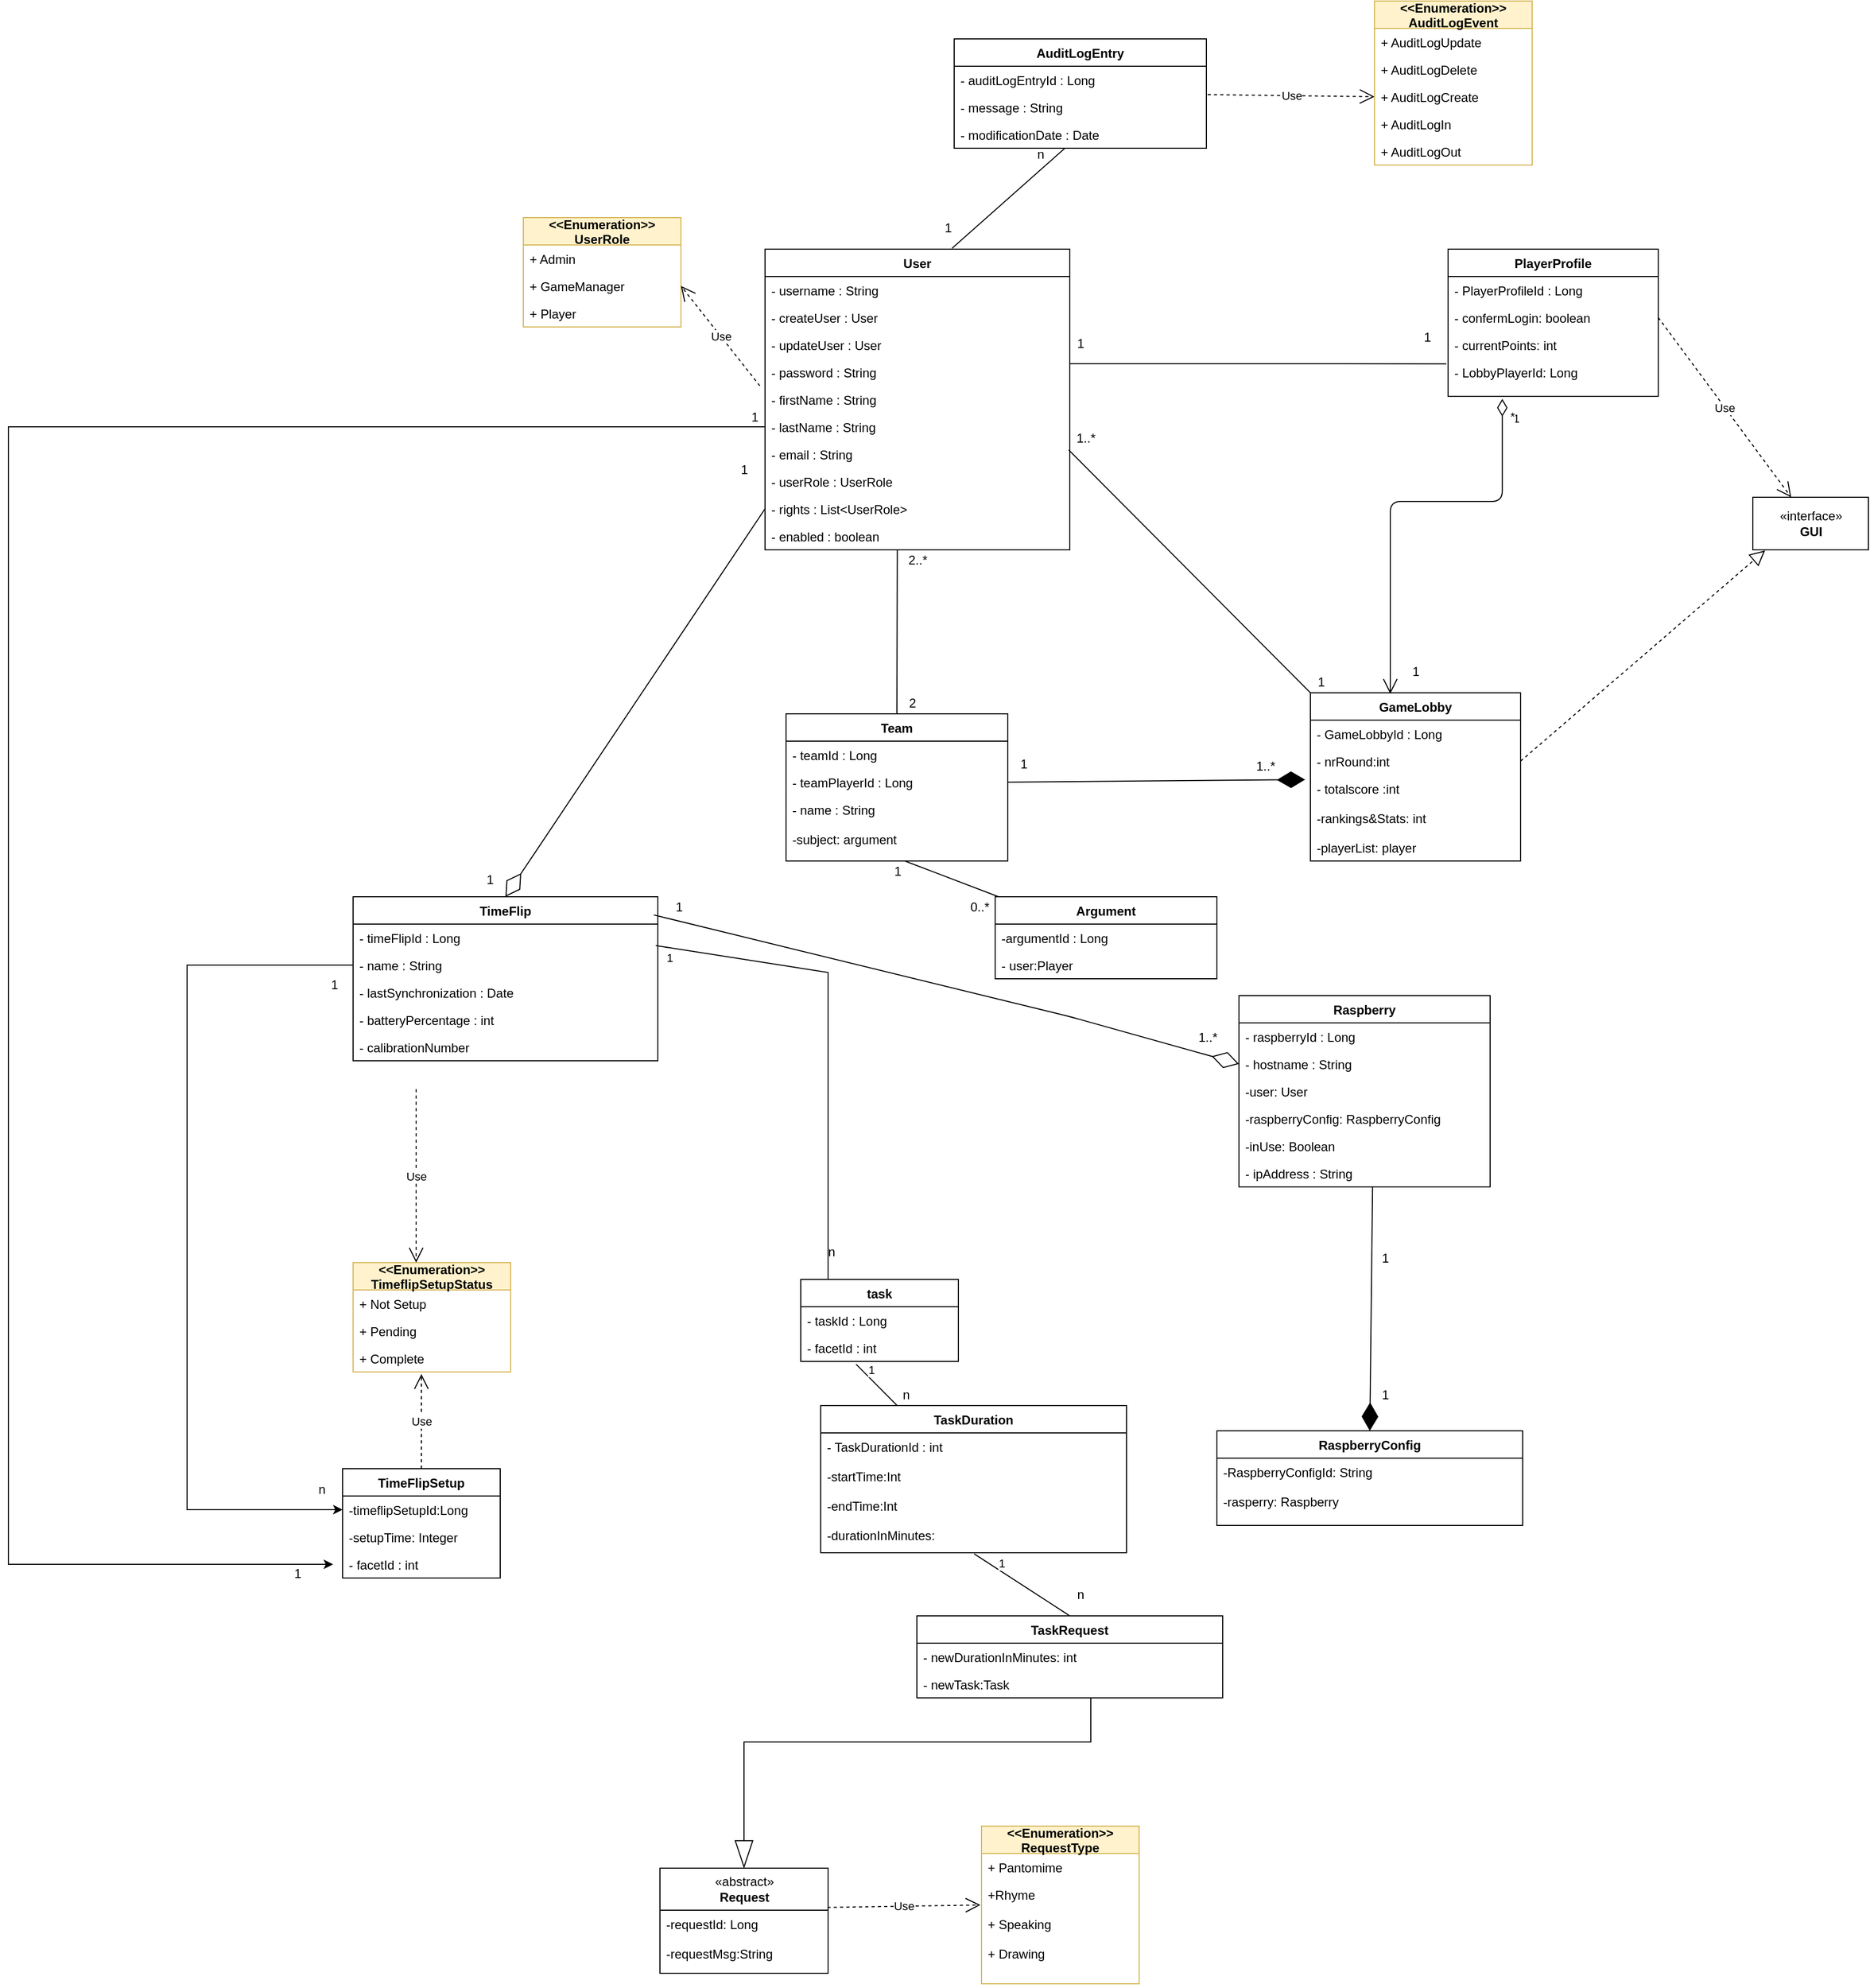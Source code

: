 <mxfile version="14.4.3" type="device"><diagram id="C5RBs43oDa-KdzZeNtuy" name="Page-1"><mxGraphModel dx="3180" dy="3269" grid="1" gridSize="10" guides="1" tooltips="1" connect="1" arrows="1" fold="1" page="1" pageScale="1" pageWidth="827" pageHeight="1169" math="0" shadow="0"><root><mxCell id="WIyWlLk6GJQsqaUBKTNV-0"/><mxCell id="WIyWlLk6GJQsqaUBKTNV-1" parent="WIyWlLk6GJQsqaUBKTNV-0"/><mxCell id="x8WCx9pebkbdI_Yr-oTF-0" value="User" style="swimlane;fontStyle=1;align=center;verticalAlign=top;childLayout=stackLayout;horizontal=1;startSize=26;horizontalStack=0;resizeParent=1;resizeParentMax=0;resizeLast=0;collapsible=1;marginBottom=0;" parent="WIyWlLk6GJQsqaUBKTNV-1" vertex="1"><mxGeometry x="380" y="160" width="290" height="286" as="geometry"/></mxCell><mxCell id="x8WCx9pebkbdI_Yr-oTF-1" value="- username : String " style="text;strokeColor=none;fillColor=none;align=left;verticalAlign=top;spacingLeft=4;spacingRight=4;overflow=hidden;rotatable=0;points=[[0,0.5],[1,0.5]];portConstraint=eastwest;" parent="x8WCx9pebkbdI_Yr-oTF-0" vertex="1"><mxGeometry y="26" width="290" height="26" as="geometry"/></mxCell><mxCell id="x8WCx9pebkbdI_Yr-oTF-2" value="- createUser : User" style="text;strokeColor=none;fillColor=none;align=left;verticalAlign=top;spacingLeft=4;spacingRight=4;overflow=hidden;rotatable=0;points=[[0,0.5],[1,0.5]];portConstraint=eastwest;" parent="x8WCx9pebkbdI_Yr-oTF-0" vertex="1"><mxGeometry y="52" width="290" height="26" as="geometry"/></mxCell><mxCell id="x8WCx9pebkbdI_Yr-oTF-4" value="- updateUser : User" style="text;strokeColor=none;fillColor=none;align=left;verticalAlign=top;spacingLeft=4;spacingRight=4;overflow=hidden;rotatable=0;points=[[0,0.5],[1,0.5]];portConstraint=eastwest;" parent="x8WCx9pebkbdI_Yr-oTF-0" vertex="1"><mxGeometry y="78" width="290" height="26" as="geometry"/></mxCell><mxCell id="x8WCx9pebkbdI_Yr-oTF-6" value="- password : String" style="text;strokeColor=none;fillColor=none;align=left;verticalAlign=top;spacingLeft=4;spacingRight=4;overflow=hidden;rotatable=0;points=[[0,0.5],[1,0.5]];portConstraint=eastwest;" parent="x8WCx9pebkbdI_Yr-oTF-0" vertex="1"><mxGeometry y="104" width="290" height="26" as="geometry"/></mxCell><mxCell id="x8WCx9pebkbdI_Yr-oTF-7" value="- firstName : String" style="text;strokeColor=none;fillColor=none;align=left;verticalAlign=top;spacingLeft=4;spacingRight=4;overflow=hidden;rotatable=0;points=[[0,0.5],[1,0.5]];portConstraint=eastwest;" parent="x8WCx9pebkbdI_Yr-oTF-0" vertex="1"><mxGeometry y="130" width="290" height="26" as="geometry"/></mxCell><mxCell id="x8WCx9pebkbdI_Yr-oTF-8" value="- lastName : String" style="text;strokeColor=none;fillColor=none;align=left;verticalAlign=top;spacingLeft=4;spacingRight=4;overflow=hidden;rotatable=0;points=[[0,0.5],[1,0.5]];portConstraint=eastwest;" parent="x8WCx9pebkbdI_Yr-oTF-0" vertex="1"><mxGeometry y="156" width="290" height="26" as="geometry"/></mxCell><mxCell id="x8WCx9pebkbdI_Yr-oTF-9" value="- email : String" style="text;strokeColor=none;fillColor=none;align=left;verticalAlign=top;spacingLeft=4;spacingRight=4;overflow=hidden;rotatable=0;points=[[0,0.5],[1,0.5]];portConstraint=eastwest;" parent="x8WCx9pebkbdI_Yr-oTF-0" vertex="1"><mxGeometry y="182" width="290" height="26" as="geometry"/></mxCell><mxCell id="x8WCx9pebkbdI_Yr-oTF-10" value="- userRole : UserRole" style="text;strokeColor=none;fillColor=none;align=left;verticalAlign=top;spacingLeft=4;spacingRight=4;overflow=hidden;rotatable=0;points=[[0,0.5],[1,0.5]];portConstraint=eastwest;" parent="x8WCx9pebkbdI_Yr-oTF-0" vertex="1"><mxGeometry y="208" width="290" height="26" as="geometry"/></mxCell><mxCell id="x8WCx9pebkbdI_Yr-oTF-11" value="- rights : List&lt;UserRole&gt;" style="text;strokeColor=none;fillColor=none;align=left;verticalAlign=top;spacingLeft=4;spacingRight=4;overflow=hidden;rotatable=0;points=[[0,0.5],[1,0.5]];portConstraint=eastwest;" parent="x8WCx9pebkbdI_Yr-oTF-0" vertex="1"><mxGeometry y="234" width="290" height="26" as="geometry"/></mxCell><mxCell id="x8WCx9pebkbdI_Yr-oTF-12" value="- enabled : boolean" style="text;strokeColor=none;fillColor=none;align=left;verticalAlign=top;spacingLeft=4;spacingRight=4;overflow=hidden;rotatable=0;points=[[0,0.5],[1,0.5]];portConstraint=eastwest;" parent="x8WCx9pebkbdI_Yr-oTF-0" vertex="1"><mxGeometry y="260" width="290" height="26" as="geometry"/></mxCell><mxCell id="x8WCx9pebkbdI_Yr-oTF-13" value="Team" style="swimlane;fontStyle=1;align=center;verticalAlign=top;childLayout=stackLayout;horizontal=1;startSize=26;horizontalStack=0;resizeParent=1;resizeParentMax=0;resizeLast=0;collapsible=1;marginBottom=0;" parent="WIyWlLk6GJQsqaUBKTNV-1" vertex="1"><mxGeometry x="399.997" y="601.997" width="211" height="140" as="geometry"/></mxCell><mxCell id="x8WCx9pebkbdI_Yr-oTF-14" value="- teamId : Long" style="text;strokeColor=none;fillColor=none;align=left;verticalAlign=top;spacingLeft=4;spacingRight=4;overflow=hidden;rotatable=0;points=[[0,0.5],[1,0.5]];portConstraint=eastwest;" parent="x8WCx9pebkbdI_Yr-oTF-13" vertex="1"><mxGeometry y="26" width="211" height="26" as="geometry"/></mxCell><mxCell id="x8WCx9pebkbdI_Yr-oTF-15" value="- teamPlayerId : Long  " style="text;strokeColor=none;fillColor=none;align=left;verticalAlign=top;spacingLeft=4;spacingRight=4;overflow=hidden;rotatable=0;points=[[0,0.5],[1,0.5]];portConstraint=eastwest;" parent="x8WCx9pebkbdI_Yr-oTF-13" vertex="1"><mxGeometry y="52" width="211" height="26" as="geometry"/></mxCell><mxCell id="x8WCx9pebkbdI_Yr-oTF-16" value="- name : String&#10;&#10;-subject: argument" style="text;strokeColor=none;fillColor=none;align=left;verticalAlign=top;spacingLeft=4;spacingRight=4;overflow=hidden;rotatable=0;points=[[0,0.5],[1,0.5]];portConstraint=eastwest;" parent="x8WCx9pebkbdI_Yr-oTF-13" vertex="1"><mxGeometry y="78" width="211" height="62" as="geometry"/></mxCell><mxCell id="x8WCx9pebkbdI_Yr-oTF-17" value="&lt;&lt;Enumeration&gt;&gt;&#10;UserRole" style="swimlane;fontStyle=1;childLayout=stackLayout;horizontal=1;startSize=26;fillColor=#fff2cc;horizontalStack=0;resizeParent=1;resizeParentMax=0;resizeLast=0;collapsible=1;marginBottom=0;strokeColor=#d6b656;" parent="WIyWlLk6GJQsqaUBKTNV-1" vertex="1"><mxGeometry x="150" y="130.0" width="150" height="104" as="geometry"/></mxCell><mxCell id="x8WCx9pebkbdI_Yr-oTF-18" value="+ Admin" style="text;strokeColor=none;fillColor=none;align=left;verticalAlign=top;spacingLeft=4;spacingRight=4;overflow=hidden;rotatable=0;points=[[0,0.5],[1,0.5]];portConstraint=eastwest;" parent="x8WCx9pebkbdI_Yr-oTF-17" vertex="1"><mxGeometry y="26" width="150" height="26" as="geometry"/></mxCell><mxCell id="x8WCx9pebkbdI_Yr-oTF-19" value="+ GameManager" style="text;strokeColor=none;fillColor=none;align=left;verticalAlign=top;spacingLeft=4;spacingRight=4;overflow=hidden;rotatable=0;points=[[0,0.5],[1,0.5]];portConstraint=eastwest;" parent="x8WCx9pebkbdI_Yr-oTF-17" vertex="1"><mxGeometry y="52" width="150" height="26" as="geometry"/></mxCell><mxCell id="x8WCx9pebkbdI_Yr-oTF-21" value="+ Player" style="text;strokeColor=none;fillColor=none;align=left;verticalAlign=top;spacingLeft=4;spacingRight=4;overflow=hidden;rotatable=0;points=[[0,0.5],[1,0.5]];portConstraint=eastwest;" parent="x8WCx9pebkbdI_Yr-oTF-17" vertex="1"><mxGeometry y="78" width="150" height="26" as="geometry"/></mxCell><mxCell id="x8WCx9pebkbdI_Yr-oTF-34" value="PlayerProfile" style="swimlane;fontStyle=1;align=center;verticalAlign=top;childLayout=stackLayout;horizontal=1;startSize=26;horizontalStack=0;resizeParent=1;resizeParentMax=0;resizeLast=0;collapsible=1;marginBottom=0;" parent="WIyWlLk6GJQsqaUBKTNV-1" vertex="1"><mxGeometry x="1029.997" y="159.997" width="200" height="140" as="geometry"/></mxCell><mxCell id="x8WCx9pebkbdI_Yr-oTF-35" value="- PlayerProfileId : Long&#10;&#10;- confermLogin: boolean" style="text;strokeColor=none;fillColor=none;align=left;verticalAlign=top;spacingLeft=4;spacingRight=4;overflow=hidden;rotatable=0;points=[[0,0.5],[1,0.5]];portConstraint=eastwest;" parent="x8WCx9pebkbdI_Yr-oTF-34" vertex="1"><mxGeometry y="26" width="200" height="26" as="geometry"/></mxCell><mxCell id="x8WCx9pebkbdI_Yr-oTF-40" value="- confermLogin: boolean" style="text;strokeColor=none;fillColor=none;align=left;verticalAlign=top;spacingLeft=4;spacingRight=4;overflow=hidden;rotatable=0;points=[[0,0.5],[1,0.5]];portConstraint=eastwest;" parent="x8WCx9pebkbdI_Yr-oTF-34" vertex="1"><mxGeometry y="52" width="200" height="26" as="geometry"/></mxCell><mxCell id="x8WCx9pebkbdI_Yr-oTF-37" value="- currentPoints: int&#10;" style="text;strokeColor=none;fillColor=none;align=left;verticalAlign=top;spacingLeft=4;spacingRight=4;overflow=hidden;rotatable=0;points=[[0,0.5],[1,0.5]];portConstraint=eastwest;" parent="x8WCx9pebkbdI_Yr-oTF-34" vertex="1"><mxGeometry y="78" width="200" height="26" as="geometry"/></mxCell><mxCell id="x8WCx9pebkbdI_Yr-oTF-36" value="- LobbyPlayerId: Long " style="text;strokeColor=none;fillColor=none;align=left;verticalAlign=top;spacingLeft=4;spacingRight=4;overflow=hidden;rotatable=0;points=[[0,0.5],[1,0.5]];portConstraint=eastwest;" parent="x8WCx9pebkbdI_Yr-oTF-34" vertex="1"><mxGeometry y="104" width="200" height="36" as="geometry"/></mxCell><mxCell id="3ohRnOLh0SfSRYzVMqyz-18" value="" style="endArrow=none;html=1;rounded=0;exitX=0.614;exitY=-0.003;exitDx=0;exitDy=0;exitPerimeter=0;" parent="WIyWlLk6GJQsqaUBKTNV-1" source="x8WCx9pebkbdI_Yr-oTF-0" target="sR1mR8bAJaTeqPK0hxpu-4" edge="1"><mxGeometry relative="1" as="geometry"><mxPoint x="540" y="170" as="sourcePoint"/><mxPoint x="700" y="170" as="targetPoint"/></mxGeometry></mxCell><mxCell id="3ohRnOLh0SfSRYzVMqyz-22" value="Use" style="endArrow=open;endSize=12;dashed=1;html=1;exitX=1.005;exitY=0.038;exitDx=0;exitDy=0;entryX=0;entryY=0.5;entryDx=0;entryDy=0;exitPerimeter=0;" parent="WIyWlLk6GJQsqaUBKTNV-1" source="sR1mR8bAJaTeqPK0hxpu-3" target="sR1mR8bAJaTeqPK0hxpu-8" edge="1"><mxGeometry width="160" relative="1" as="geometry"><mxPoint x="760" y="65.5" as="sourcePoint"/><mxPoint x="937.05" y="5.998" as="targetPoint"/></mxGeometry></mxCell><mxCell id="3ohRnOLh0SfSRYzVMqyz-24" value="Use" style="endArrow=open;endSize=12;dashed=1;html=1;exitX=-0.017;exitY=1;exitDx=0;exitDy=0;entryX=1;entryY=0.5;entryDx=0;entryDy=0;exitPerimeter=0;" parent="WIyWlLk6GJQsqaUBKTNV-1" source="x8WCx9pebkbdI_Yr-oTF-6" target="x8WCx9pebkbdI_Yr-oTF-19" edge="1"><mxGeometry width="160" relative="1" as="geometry"><mxPoint x="280" y="333" as="sourcePoint"/><mxPoint x="406.03" y="330.998" as="targetPoint"/></mxGeometry></mxCell><mxCell id="EiHLV2kzqp4cgP1aP6Wh-1" value="" style="endArrow=none;html=1;entryX=0.434;entryY=1;entryDx=0;entryDy=0;entryPerimeter=0;exitX=0.5;exitY=0;exitDx=0;exitDy=0;" parent="WIyWlLk6GJQsqaUBKTNV-1" source="x8WCx9pebkbdI_Yr-oTF-13" target="x8WCx9pebkbdI_Yr-oTF-12" edge="1"><mxGeometry width="50" height="50" relative="1" as="geometry"><mxPoint x="510" y="560" as="sourcePoint"/><mxPoint x="560" y="510" as="targetPoint"/></mxGeometry></mxCell><mxCell id="EiHLV2kzqp4cgP1aP6Wh-2" value="2..*" style="text;html=1;resizable=0;autosize=1;align=center;verticalAlign=middle;points=[];fillColor=none;strokeColor=none;rounded=0;" parent="WIyWlLk6GJQsqaUBKTNV-1" vertex="1"><mxGeometry x="510" y="446" width="30" height="20" as="geometry"/></mxCell><mxCell id="EiHLV2kzqp4cgP1aP6Wh-3" value="2" style="text;html=1;resizable=0;autosize=1;align=center;verticalAlign=middle;points=[];fillColor=none;strokeColor=none;rounded=0;" parent="WIyWlLk6GJQsqaUBKTNV-1" vertex="1"><mxGeometry x="510" y="582" width="20" height="20" as="geometry"/></mxCell><mxCell id="EiHLV2kzqp4cgP1aP6Wh-11" value="TimeFlip" style="swimlane;fontStyle=1;align=center;verticalAlign=top;childLayout=stackLayout;horizontal=1;startSize=26;horizontalStack=0;resizeParent=1;resizeParentMax=0;resizeLast=0;collapsible=1;marginBottom=0;" parent="WIyWlLk6GJQsqaUBKTNV-1" vertex="1"><mxGeometry x="-12" y="776" width="290" height="156" as="geometry"/></mxCell><mxCell id="EiHLV2kzqp4cgP1aP6Wh-12" value="- timeFlipId : Long" style="text;strokeColor=none;fillColor=none;align=left;verticalAlign=top;spacingLeft=4;spacingRight=4;overflow=hidden;rotatable=0;points=[[0,0.5],[1,0.5]];portConstraint=eastwest;" parent="EiHLV2kzqp4cgP1aP6Wh-11" vertex="1"><mxGeometry y="26" width="290" height="26" as="geometry"/></mxCell><mxCell id="EiHLV2kzqp4cgP1aP6Wh-14" value="- name : String" style="text;strokeColor=none;fillColor=none;align=left;verticalAlign=top;spacingLeft=4;spacingRight=4;overflow=hidden;rotatable=0;points=[[0,0.5],[1,0.5]];portConstraint=eastwest;" parent="EiHLV2kzqp4cgP1aP6Wh-11" vertex="1"><mxGeometry y="52" width="290" height="26" as="geometry"/></mxCell><mxCell id="EiHLV2kzqp4cgP1aP6Wh-15" value="- lastSynchronization : Date" style="text;strokeColor=none;fillColor=none;align=left;verticalAlign=top;spacingLeft=4;spacingRight=4;overflow=hidden;rotatable=0;points=[[0,0.5],[1,0.5]];portConstraint=eastwest;" parent="EiHLV2kzqp4cgP1aP6Wh-11" vertex="1"><mxGeometry y="78" width="290" height="26" as="geometry"/></mxCell><mxCell id="EiHLV2kzqp4cgP1aP6Wh-18" value="- batteryPercentage : int" style="text;align=left;verticalAlign=top;spacingLeft=4;spacingRight=4;overflow=hidden;rotatable=0;points=[[0,0.5],[1,0.5]];portConstraint=eastwest;" parent="EiHLV2kzqp4cgP1aP6Wh-11" vertex="1"><mxGeometry y="104" width="290" height="26" as="geometry"/></mxCell><mxCell id="EiHLV2kzqp4cgP1aP6Wh-19" value="- calibrationNumber" style="text;align=left;verticalAlign=top;spacingLeft=4;spacingRight=4;overflow=hidden;rotatable=0;points=[[0,0.5],[1,0.5]];portConstraint=eastwest;" parent="EiHLV2kzqp4cgP1aP6Wh-11" vertex="1"><mxGeometry y="130" width="290" height="26" as="geometry"/></mxCell><mxCell id="EiHLV2kzqp4cgP1aP6Wh-20" value="&lt;&lt;Enumeration&gt;&gt;&#10;TimeflipSetupStatus" style="swimlane;fontStyle=1;childLayout=stackLayout;horizontal=1;startSize=26;fillColor=#fff2cc;horizontalStack=0;resizeParent=1;resizeParentMax=0;resizeLast=0;collapsible=1;marginBottom=0;strokeColor=#d6b656;" parent="WIyWlLk6GJQsqaUBKTNV-1" vertex="1"><mxGeometry x="-12" y="1124" width="150" height="104" as="geometry"/></mxCell><mxCell id="EiHLV2kzqp4cgP1aP6Wh-21" value="+ Not Setup" style="text;strokeColor=none;fillColor=none;align=left;verticalAlign=top;spacingLeft=4;spacingRight=4;overflow=hidden;rotatable=0;points=[[0,0.5],[1,0.5]];portConstraint=eastwest;" parent="EiHLV2kzqp4cgP1aP6Wh-20" vertex="1"><mxGeometry y="26" width="150" height="26" as="geometry"/></mxCell><mxCell id="EiHLV2kzqp4cgP1aP6Wh-22" value="+ Pending" style="text;strokeColor=none;fillColor=none;align=left;verticalAlign=top;spacingLeft=4;spacingRight=4;overflow=hidden;rotatable=0;points=[[0,0.5],[1,0.5]];portConstraint=eastwest;" parent="EiHLV2kzqp4cgP1aP6Wh-20" vertex="1"><mxGeometry y="52" width="150" height="26" as="geometry"/></mxCell><mxCell id="EiHLV2kzqp4cgP1aP6Wh-23" value="+ Complete" style="text;strokeColor=none;fillColor=none;align=left;verticalAlign=top;spacingLeft=4;spacingRight=4;overflow=hidden;rotatable=0;points=[[0,0.5],[1,0.5]];portConstraint=eastwest;" parent="EiHLV2kzqp4cgP1aP6Wh-20" vertex="1"><mxGeometry y="78" width="150" height="26" as="geometry"/></mxCell><mxCell id="EiHLV2kzqp4cgP1aP6Wh-76" value="1" style="text;html=1;resizable=0;autosize=1;align=center;verticalAlign=middle;points=[];fillColor=none;strokeColor=none;rounded=0;" parent="WIyWlLk6GJQsqaUBKTNV-1" vertex="1"><mxGeometry x="108" y="750" width="20" height="20" as="geometry"/></mxCell><mxCell id="EiHLV2kzqp4cgP1aP6Wh-77" value="1" style="text;html=1;resizable=0;autosize=1;align=center;verticalAlign=middle;points=[];fillColor=none;strokeColor=none;rounded=0;" parent="WIyWlLk6GJQsqaUBKTNV-1" vertex="1"><mxGeometry x="350" y="360" width="20" height="20" as="geometry"/></mxCell><mxCell id="EiHLV2kzqp4cgP1aP6Wh-79" value="Use" style="endArrow=open;endSize=12;dashed=1;html=1;entryX=0.4;entryY=0;entryDx=0;entryDy=0;entryPerimeter=0;" parent="WIyWlLk6GJQsqaUBKTNV-1" target="EiHLV2kzqp4cgP1aP6Wh-20" edge="1"><mxGeometry width="160" relative="1" as="geometry"><mxPoint x="48" y="959" as="sourcePoint"/><mxPoint x="18" y="1110" as="targetPoint"/></mxGeometry></mxCell><mxCell id="EiHLV2kzqp4cgP1aP6Wh-83" value="task" style="swimlane;fontStyle=1;align=center;verticalAlign=top;childLayout=stackLayout;horizontal=1;startSize=26;horizontalStack=0;resizeParent=1;resizeParentMax=0;resizeLast=0;collapsible=1;marginBottom=0;" parent="WIyWlLk6GJQsqaUBKTNV-1" vertex="1"><mxGeometry x="414" y="1140" width="150" height="78" as="geometry"/></mxCell><mxCell id="EiHLV2kzqp4cgP1aP6Wh-84" value="- taskId : Long" style="text;strokeColor=none;fillColor=none;align=left;verticalAlign=top;spacingLeft=4;spacingRight=4;overflow=hidden;rotatable=0;points=[[0,0.5],[1,0.5]];portConstraint=eastwest;" parent="EiHLV2kzqp4cgP1aP6Wh-83" vertex="1"><mxGeometry y="26" width="150" height="26" as="geometry"/></mxCell><mxCell id="EiHLV2kzqp4cgP1aP6Wh-87" value="- facetId : int" style="text;strokeColor=none;fillColor=none;align=left;verticalAlign=top;spacingLeft=4;spacingRight=4;overflow=hidden;rotatable=0;points=[[0,0.5],[1,0.5]];portConstraint=eastwest;" parent="EiHLV2kzqp4cgP1aP6Wh-83" vertex="1"><mxGeometry y="52" width="150" height="26" as="geometry"/></mxCell><mxCell id="EiHLV2kzqp4cgP1aP6Wh-89" value="TaskDuration" style="swimlane;fontStyle=1;align=center;verticalAlign=top;childLayout=stackLayout;horizontal=1;startSize=26;horizontalStack=0;resizeParent=1;resizeParentMax=0;resizeLast=0;collapsible=1;marginBottom=0;" parent="WIyWlLk6GJQsqaUBKTNV-1" vertex="1"><mxGeometry x="432.98" y="1260" width="291.02" height="140" as="geometry"/></mxCell><mxCell id="EiHLV2kzqp4cgP1aP6Wh-90" value="- TaskDurationId : int&#10;&#10;-startTime:Int&#10;&#10;-endTime:Int&#10;&#10;-durationInMinutes: &#10;&#10;&#10;&#10;" style="text;strokeColor=none;fillColor=none;align=left;verticalAlign=top;spacingLeft=4;spacingRight=4;overflow=hidden;rotatable=0;points=[[0,0.5],[1,0.5]];portConstraint=eastwest;" parent="EiHLV2kzqp4cgP1aP6Wh-89" vertex="1"><mxGeometry y="26" width="291.02" height="114" as="geometry"/></mxCell><mxCell id="EiHLV2kzqp4cgP1aP6Wh-96" value="&lt;&lt;Enumeration&gt;&gt;&#10;RequestType" style="swimlane;fontStyle=1;childLayout=stackLayout;horizontal=1;startSize=26;fillColor=#fff2cc;horizontalStack=0;resizeParent=1;resizeParentMax=0;resizeLast=0;collapsible=1;marginBottom=0;strokeColor=#d6b656;" parent="WIyWlLk6GJQsqaUBKTNV-1" vertex="1"><mxGeometry x="586" y="1660" width="150" height="150" as="geometry"/></mxCell><mxCell id="EiHLV2kzqp4cgP1aP6Wh-97" value="+ Pantomime" style="text;strokeColor=none;fillColor=none;align=left;verticalAlign=top;spacingLeft=4;spacingRight=4;overflow=hidden;rotatable=0;points=[[0,0.5],[1,0.5]];portConstraint=eastwest;" parent="EiHLV2kzqp4cgP1aP6Wh-96" vertex="1"><mxGeometry y="26" width="150" height="26" as="geometry"/></mxCell><mxCell id="EiHLV2kzqp4cgP1aP6Wh-98" value="+Rhyme&#10;&#10;+ Speaking&#10;&#10;+ Drawing" style="text;strokeColor=none;fillColor=none;align=left;verticalAlign=top;spacingLeft=4;spacingRight=4;overflow=hidden;rotatable=0;points=[[0,0.5],[1,0.5]];portConstraint=eastwest;" parent="EiHLV2kzqp4cgP1aP6Wh-96" vertex="1"><mxGeometry y="52" width="150" height="98" as="geometry"/></mxCell><mxCell id="EiHLV2kzqp4cgP1aP6Wh-100" value="TimeFlipSetup" style="swimlane;fontStyle=1;align=center;verticalAlign=top;childLayout=stackLayout;horizontal=1;startSize=26;horizontalStack=0;resizeParent=1;resizeParentMax=0;resizeLast=0;collapsible=1;marginBottom=0;" parent="WIyWlLk6GJQsqaUBKTNV-1" vertex="1"><mxGeometry x="-22" y="1320" width="150" height="104" as="geometry"/></mxCell><mxCell id="EiHLV2kzqp4cgP1aP6Wh-101" value="-timeflipSetupId:Long" style="text;strokeColor=none;fillColor=none;align=left;verticalAlign=top;spacingLeft=4;spacingRight=4;overflow=hidden;rotatable=0;points=[[0,0.5],[1,0.5]];portConstraint=eastwest;" parent="EiHLV2kzqp4cgP1aP6Wh-100" vertex="1"><mxGeometry y="26" width="150" height="26" as="geometry"/></mxCell><mxCell id="EiHLV2kzqp4cgP1aP6Wh-103" value="-setupTime: Integer" style="text;strokeColor=none;fillColor=none;align=left;verticalAlign=top;spacingLeft=4;spacingRight=4;overflow=hidden;rotatable=0;points=[[0,0.5],[1,0.5]];portConstraint=eastwest;" parent="EiHLV2kzqp4cgP1aP6Wh-100" vertex="1"><mxGeometry y="52" width="150" height="26" as="geometry"/></mxCell><mxCell id="EiHLV2kzqp4cgP1aP6Wh-104" value="- facetId : int" style="text;strokeColor=none;fillColor=none;align=left;verticalAlign=top;spacingLeft=4;spacingRight=4;overflow=hidden;rotatable=0;points=[[0,0.5],[1,0.5]];portConstraint=eastwest;" parent="EiHLV2kzqp4cgP1aP6Wh-100" vertex="1"><mxGeometry y="78" width="150" height="26" as="geometry"/></mxCell><mxCell id="EiHLV2kzqp4cgP1aP6Wh-112" value="Raspberry" style="swimlane;fontStyle=1;align=center;verticalAlign=top;childLayout=stackLayout;horizontal=1;startSize=26;horizontalStack=0;resizeParent=1;resizeParentMax=0;resizeLast=0;collapsible=1;marginBottom=0;" parent="WIyWlLk6GJQsqaUBKTNV-1" vertex="1"><mxGeometry x="831" y="870" width="239" height="182" as="geometry"/></mxCell><mxCell id="EiHLV2kzqp4cgP1aP6Wh-113" value="- raspberryId : Long" style="text;strokeColor=none;fillColor=none;align=left;verticalAlign=top;spacingLeft=4;spacingRight=4;overflow=hidden;rotatable=0;points=[[0,0.5],[1,0.5]];portConstraint=eastwest;" parent="EiHLV2kzqp4cgP1aP6Wh-112" vertex="1"><mxGeometry y="26" width="239" height="26" as="geometry"/></mxCell><mxCell id="EiHLV2kzqp4cgP1aP6Wh-114" value="- hostname : String" style="text;strokeColor=none;fillColor=none;align=left;verticalAlign=top;spacingLeft=4;spacingRight=4;overflow=hidden;rotatable=0;points=[[0,0.5],[1,0.5]];portConstraint=eastwest;" parent="EiHLV2kzqp4cgP1aP6Wh-112" vertex="1"><mxGeometry y="52" width="239" height="26" as="geometry"/></mxCell><mxCell id="EiHLV2kzqp4cgP1aP6Wh-115" value="-user: User" style="text;strokeColor=none;fillColor=none;align=left;verticalAlign=top;spacingLeft=4;spacingRight=4;overflow=hidden;rotatable=0;points=[[0,0.5],[1,0.5]];portConstraint=eastwest;" parent="EiHLV2kzqp4cgP1aP6Wh-112" vertex="1"><mxGeometry y="78" width="239" height="26" as="geometry"/></mxCell><mxCell id="EiHLV2kzqp4cgP1aP6Wh-118" value="-raspberryConfig: RaspberryConfig" style="text;align=left;verticalAlign=top;spacingLeft=4;spacingRight=4;overflow=hidden;rotatable=0;points=[[0,0.5],[1,0.5]];portConstraint=eastwest;" parent="EiHLV2kzqp4cgP1aP6Wh-112" vertex="1"><mxGeometry y="104" width="239" height="26" as="geometry"/></mxCell><mxCell id="EiHLV2kzqp4cgP1aP6Wh-119" value="-inUse: Boolean" style="text;align=left;verticalAlign=top;spacingLeft=4;spacingRight=4;overflow=hidden;rotatable=0;points=[[0,0.5],[1,0.5]];portConstraint=eastwest;" parent="EiHLV2kzqp4cgP1aP6Wh-112" vertex="1"><mxGeometry y="130" width="239" height="26" as="geometry"/></mxCell><mxCell id="EiHLV2kzqp4cgP1aP6Wh-120" value="- ipAddress : String&#10;" style="text;align=left;verticalAlign=top;spacingLeft=4;spacingRight=4;overflow=hidden;rotatable=0;points=[[0,0.5],[1,0.5]];portConstraint=eastwest;" parent="EiHLV2kzqp4cgP1aP6Wh-112" vertex="1"><mxGeometry y="156" width="239" height="26" as="geometry"/></mxCell><mxCell id="EiHLV2kzqp4cgP1aP6Wh-127" value="GameLobby" style="swimlane;fontStyle=1;align=center;verticalAlign=top;childLayout=stackLayout;horizontal=1;startSize=26;horizontalStack=0;resizeParent=1;resizeParentMax=0;resizeLast=0;collapsible=1;marginBottom=0;" parent="WIyWlLk6GJQsqaUBKTNV-1" vertex="1"><mxGeometry x="898.997" y="581.997" width="200" height="160" as="geometry"/></mxCell><mxCell id="EiHLV2kzqp4cgP1aP6Wh-128" value="- GameLobbyId : Long" style="text;strokeColor=none;fillColor=none;align=left;verticalAlign=top;spacingLeft=4;spacingRight=4;overflow=hidden;rotatable=0;points=[[0,0.5],[1,0.5]];portConstraint=eastwest;" parent="EiHLV2kzqp4cgP1aP6Wh-127" vertex="1"><mxGeometry y="26" width="200" height="26" as="geometry"/></mxCell><mxCell id="EiHLV2kzqp4cgP1aP6Wh-129" value="- nrRound:int" style="text;strokeColor=none;fillColor=none;align=left;verticalAlign=top;spacingLeft=4;spacingRight=4;overflow=hidden;rotatable=0;points=[[0,0.5],[1,0.5]];portConstraint=eastwest;" parent="EiHLV2kzqp4cgP1aP6Wh-127" vertex="1"><mxGeometry y="52" width="200" height="26" as="geometry"/></mxCell><mxCell id="EiHLV2kzqp4cgP1aP6Wh-130" value="- totalscore :int&#10;&#10;-rankings&amp;Stats: int&#10;&#10;-playerList: player" style="text;strokeColor=none;fillColor=none;align=left;verticalAlign=top;spacingLeft=4;spacingRight=4;overflow=hidden;rotatable=0;points=[[0,0.5],[1,0.5]];portConstraint=eastwest;" parent="EiHLV2kzqp4cgP1aP6Wh-127" vertex="1"><mxGeometry y="78" width="200" height="82" as="geometry"/></mxCell><mxCell id="EiHLV2kzqp4cgP1aP6Wh-139" value="" style="endArrow=none;html=1;rounded=0;entryX=-0.008;entryY=0.141;entryDx=0;entryDy=0;entryPerimeter=0;" parent="WIyWlLk6GJQsqaUBKTNV-1" target="x8WCx9pebkbdI_Yr-oTF-36" edge="1"><mxGeometry relative="1" as="geometry"><mxPoint x="670" y="269" as="sourcePoint"/><mxPoint x="1000" y="270" as="targetPoint"/></mxGeometry></mxCell><mxCell id="EiHLV2kzqp4cgP1aP6Wh-145" style="edgeStyle=orthogonalEdgeStyle;rounded=0;orthogonalLoop=1;jettySize=auto;html=1;exitX=0;exitY=0.5;exitDx=0;exitDy=0;" parent="WIyWlLk6GJQsqaUBKTNV-1" source="x8WCx9pebkbdI_Yr-oTF-8" edge="1"><mxGeometry relative="1" as="geometry"><mxPoint x="-31" y="1411" as="targetPoint"/><Array as="points"><mxPoint x="-340" y="329"/><mxPoint x="-340" y="1411"/><mxPoint x="-31" y="1411"/></Array></mxGeometry></mxCell><mxCell id="EiHLV2kzqp4cgP1aP6Wh-150" style="edgeStyle=orthogonalEdgeStyle;rounded=0;orthogonalLoop=1;jettySize=auto;html=1;entryX=0.5;entryY=0;entryDx=0;entryDy=0;endArrow=blockThin;endFill=0;strokeWidth=1;endSize=24;" parent="WIyWlLk6GJQsqaUBKTNV-1" source="EiHLV2kzqp4cgP1aP6Wh-233" target="EiHLV2kzqp4cgP1aP6Wh-163" edge="1"><mxGeometry relative="1" as="geometry"><mxPoint x="280.0" y="1621" as="sourcePoint"/><mxPoint x="358.24" y="1690" as="targetPoint"/><Array as="points"><mxPoint x="690" y="1580"/><mxPoint x="360" y="1580"/></Array></mxGeometry></mxCell><mxCell id="EiHLV2kzqp4cgP1aP6Wh-153" value="Use" style="endArrow=open;endSize=12;dashed=1;html=1;entryX=-0.007;entryY=0.235;entryDx=0;entryDy=0;entryPerimeter=0;exitX=0.996;exitY=-0.044;exitDx=0;exitDy=0;exitPerimeter=0;" parent="WIyWlLk6GJQsqaUBKTNV-1" source="EiHLV2kzqp4cgP1aP6Wh-165" target="EiHLV2kzqp4cgP1aP6Wh-98" edge="1"><mxGeometry width="160" relative="1" as="geometry"><mxPoint x="503.75" y="1729" as="sourcePoint"/><mxPoint x="446" y="1620" as="targetPoint"/></mxGeometry></mxCell><mxCell id="EiHLV2kzqp4cgP1aP6Wh-157" value="«interface»&lt;br&gt;&lt;b&gt;GUI&lt;/b&gt;" style="html=1;fillColor=#FFFFFF;" parent="WIyWlLk6GJQsqaUBKTNV-1" vertex="1"><mxGeometry x="1320" y="396" width="110" height="50" as="geometry"/></mxCell><mxCell id="EiHLV2kzqp4cgP1aP6Wh-158" value="Use" style="endArrow=open;endSize=12;dashed=1;html=1;exitX=0.5;exitY=0;exitDx=0;exitDy=0;" parent="WIyWlLk6GJQsqaUBKTNV-1" source="EiHLV2kzqp4cgP1aP6Wh-100" edge="1"><mxGeometry width="160" relative="1" as="geometry"><mxPoint x="-90" y="1340" as="sourcePoint"/><mxPoint x="53" y="1230" as="targetPoint"/></mxGeometry></mxCell><mxCell id="EiHLV2kzqp4cgP1aP6Wh-161" style="edgeStyle=orthogonalEdgeStyle;rounded=0;orthogonalLoop=1;jettySize=auto;html=1;exitX=0;exitY=0.5;exitDx=0;exitDy=0;entryX=0;entryY=0.5;entryDx=0;entryDy=0;" parent="WIyWlLk6GJQsqaUBKTNV-1" target="EiHLV2kzqp4cgP1aP6Wh-101" edge="1"><mxGeometry relative="1" as="geometry"><Array as="points"><mxPoint x="-170" y="841"/><mxPoint x="-170" y="1359"/></Array><mxPoint x="-12" y="841" as="sourcePoint"/></mxGeometry></mxCell><mxCell id="EiHLV2kzqp4cgP1aP6Wh-164" value="" style="swimlane;fontStyle=1;align=center;verticalAlign=top;childLayout=stackLayout;horizontal=1;startSize=0;horizontalStack=0;resizeParent=1;resizeParentMax=0;resizeLast=0;collapsible=1;marginBottom=0;fillColor=#FFFFFF;" parent="WIyWlLk6GJQsqaUBKTNV-1" vertex="1"><mxGeometry x="280" y="1700" width="160" height="100" as="geometry"/></mxCell><mxCell id="EiHLV2kzqp4cgP1aP6Wh-163" value="«abstract»&lt;br&gt;&lt;b&gt;Request&lt;/b&gt;" style="html=1;fillColor=#FFFFFF;" parent="EiHLV2kzqp4cgP1aP6Wh-164" vertex="1"><mxGeometry width="160" height="40" as="geometry"/></mxCell><mxCell id="EiHLV2kzqp4cgP1aP6Wh-165" value="-requestId: Long&#10;&#10;-requestMsg:String" style="text;strokeColor=none;fillColor=none;align=left;verticalAlign=top;spacingLeft=4;spacingRight=4;overflow=hidden;rotatable=0;points=[[0,0.5],[1,0.5]];portConstraint=eastwest;" parent="EiHLV2kzqp4cgP1aP6Wh-164" vertex="1"><mxGeometry y="40" width="160" height="60" as="geometry"/></mxCell><mxCell id="EiHLV2kzqp4cgP1aP6Wh-182" value="" style="endArrow=none;html=1;rounded=0;exitX=0.351;exitY=1.103;exitDx=0;exitDy=0;exitPerimeter=0;entryX=0.25;entryY=0;entryDx=0;entryDy=0;" parent="WIyWlLk6GJQsqaUBKTNV-1" source="EiHLV2kzqp4cgP1aP6Wh-87" target="EiHLV2kzqp4cgP1aP6Wh-89" edge="1"><mxGeometry relative="1" as="geometry"><mxPoint x="400" y="1240" as="sourcePoint"/><mxPoint x="466" y="1270" as="targetPoint"/></mxGeometry></mxCell><mxCell id="EiHLV2kzqp4cgP1aP6Wh-234" value="1" style="edgeLabel;html=1;align=center;verticalAlign=middle;resizable=0;points=[];" parent="EiHLV2kzqp4cgP1aP6Wh-182" vertex="1" connectable="0"><mxGeometry x="-0.519" y="7" relative="1" as="geometry"><mxPoint as="offset"/></mxGeometry></mxCell><mxCell id="EiHLV2kzqp4cgP1aP6Wh-188" value="1" style="text;html=1;resizable=0;autosize=1;align=center;verticalAlign=middle;points=[];fillColor=none;strokeColor=none;rounded=0;" parent="WIyWlLk6GJQsqaUBKTNV-1" vertex="1"><mxGeometry x="670" y="240" width="20" height="20" as="geometry"/></mxCell><mxCell id="EiHLV2kzqp4cgP1aP6Wh-189" value="1" style="text;html=1;resizable=0;autosize=1;align=center;verticalAlign=middle;points=[];fillColor=none;strokeColor=none;rounded=0;" parent="WIyWlLk6GJQsqaUBKTNV-1" vertex="1"><mxGeometry x="1000" y="234" width="20" height="20" as="geometry"/></mxCell><mxCell id="EiHLV2kzqp4cgP1aP6Wh-192" value="1" style="text;html=1;resizable=0;autosize=1;align=center;verticalAlign=middle;points=[];fillColor=none;strokeColor=none;rounded=0;" parent="WIyWlLk6GJQsqaUBKTNV-1" vertex="1"><mxGeometry x="544" y="130" width="20" height="20" as="geometry"/></mxCell><mxCell id="EiHLV2kzqp4cgP1aP6Wh-193" value="n" style="text;html=1;resizable=0;autosize=1;align=center;verticalAlign=middle;points=[];fillColor=none;strokeColor=none;rounded=0;" parent="WIyWlLk6GJQsqaUBKTNV-1" vertex="1"><mxGeometry x="632.24" y="60" width="20" height="20" as="geometry"/></mxCell><mxCell id="EiHLV2kzqp4cgP1aP6Wh-197" value="" style="endArrow=block;dashed=1;endFill=0;endSize=12;html=1;entryX=0.106;entryY=1.013;entryDx=0;entryDy=0;entryPerimeter=0;exitX=1;exitY=0.5;exitDx=0;exitDy=0;" parent="WIyWlLk6GJQsqaUBKTNV-1" source="EiHLV2kzqp4cgP1aP6Wh-129" target="EiHLV2kzqp4cgP1aP6Wh-157" edge="1"><mxGeometry width="160" relative="1" as="geometry"><mxPoint x="1080" y="686.16" as="sourcePoint"/><mxPoint x="1195" y="585" as="targetPoint"/></mxGeometry></mxCell><mxCell id="EiHLV2kzqp4cgP1aP6Wh-199" value="Use" style="endArrow=open;endSize=12;dashed=1;html=1;exitX=1;exitY=0.5;exitDx=0;exitDy=0;" parent="WIyWlLk6GJQsqaUBKTNV-1" source="x8WCx9pebkbdI_Yr-oTF-40" target="EiHLV2kzqp4cgP1aP6Wh-157" edge="1"><mxGeometry width="160" relative="1" as="geometry"><mxPoint x="1220" y="240" as="sourcePoint"/><mxPoint x="1380" y="240" as="targetPoint"/></mxGeometry></mxCell><mxCell id="EiHLV2kzqp4cgP1aP6Wh-201" value="1" style="endArrow=open;html=1;endSize=12;startArrow=diamondThin;startSize=14;startFill=0;edgeStyle=orthogonalEdgeStyle;align=left;verticalAlign=bottom;exitX=0.258;exitY=1.065;exitDx=0;exitDy=0;exitPerimeter=0;" parent="WIyWlLk6GJQsqaUBKTNV-1" source="x8WCx9pebkbdI_Yr-oTF-36" edge="1"><mxGeometry x="-0.852" y="8" relative="1" as="geometry"><mxPoint x="1043.96" y="444.33" as="sourcePoint"/><mxPoint x="975" y="583" as="targetPoint"/><Array as="points"><mxPoint x="1082" y="400"/><mxPoint x="975" y="400"/></Array><mxPoint y="-1" as="offset"/></mxGeometry></mxCell><mxCell id="sR1mR8bAJaTeqPK0hxpu-28" value="*" style="edgeLabel;html=1;align=center;verticalAlign=middle;resizable=0;points=[];" parent="EiHLV2kzqp4cgP1aP6Wh-201" vertex="1" connectable="0"><mxGeometry x="-0.922" y="9" relative="1" as="geometry"><mxPoint y="1" as="offset"/></mxGeometry></mxCell><mxCell id="EiHLV2kzqp4cgP1aP6Wh-203" value="1" style="text;html=1;resizable=0;autosize=1;align=center;verticalAlign=middle;points=[];fillColor=none;strokeColor=none;rounded=0;" parent="WIyWlLk6GJQsqaUBKTNV-1" vertex="1"><mxGeometry x="989" y="552" width="20" height="20" as="geometry"/></mxCell><mxCell id="EiHLV2kzqp4cgP1aP6Wh-205" value="1" style="text;html=1;resizable=0;autosize=1;align=center;verticalAlign=middle;points=[];fillColor=none;strokeColor=none;rounded=0;" parent="WIyWlLk6GJQsqaUBKTNV-1" vertex="1"><mxGeometry x="360" y="310" width="20" height="20" as="geometry"/></mxCell><mxCell id="EiHLV2kzqp4cgP1aP6Wh-208" value="1" style="text;html=1;resizable=0;autosize=1;align=center;verticalAlign=middle;points=[];fillColor=none;strokeColor=none;rounded=0;" parent="WIyWlLk6GJQsqaUBKTNV-1" vertex="1"><mxGeometry x="-40" y="850" width="20" height="20" as="geometry"/></mxCell><mxCell id="EiHLV2kzqp4cgP1aP6Wh-209" value="n" style="text;html=1;resizable=0;autosize=1;align=center;verticalAlign=middle;points=[];fillColor=none;strokeColor=none;rounded=0;" parent="WIyWlLk6GJQsqaUBKTNV-1" vertex="1"><mxGeometry x="-52" y="1330" width="20" height="20" as="geometry"/></mxCell><mxCell id="EiHLV2kzqp4cgP1aP6Wh-221" value="1..*" style="text;html=1;resizable=0;autosize=1;align=center;verticalAlign=middle;points=[];fillColor=none;strokeColor=none;rounded=0;" parent="WIyWlLk6GJQsqaUBKTNV-1" vertex="1"><mxGeometry x="670" y="330" width="30" height="20" as="geometry"/></mxCell><mxCell id="EiHLV2kzqp4cgP1aP6Wh-222" value="1" style="text;html=1;align=center;verticalAlign=middle;resizable=0;points=[];autosize=1;" parent="WIyWlLk6GJQsqaUBKTNV-1" vertex="1"><mxGeometry x="899" y="562" width="20" height="20" as="geometry"/></mxCell><mxCell id="EiHLV2kzqp4cgP1aP6Wh-228" value="" style="endArrow=none;html=1;rounded=0;exitX=0.993;exitY=-0.214;exitDx=0;exitDy=0;exitPerimeter=0;" parent="WIyWlLk6GJQsqaUBKTNV-1" source="EiHLV2kzqp4cgP1aP6Wh-14" edge="1"><mxGeometry relative="1" as="geometry"><mxPoint x="270" y="850" as="sourcePoint"/><mxPoint x="440" y="1140" as="targetPoint"/><Array as="points"><mxPoint x="440" y="848"/></Array></mxGeometry></mxCell><mxCell id="EiHLV2kzqp4cgP1aP6Wh-229" value="1" style="edgeLabel;html=1;align=center;verticalAlign=middle;resizable=0;points=[];" parent="EiHLV2kzqp4cgP1aP6Wh-228" vertex="1" connectable="0"><mxGeometry x="-0.84" y="-3" relative="1" as="geometry"><mxPoint x="-22.64" y="2.66" as="offset"/></mxGeometry></mxCell><mxCell id="EiHLV2kzqp4cgP1aP6Wh-230" value="n" style="text;html=1;align=center;verticalAlign=middle;resizable=0;points=[];autosize=1;" parent="WIyWlLk6GJQsqaUBKTNV-1" vertex="1"><mxGeometry x="432.98" y="1104" width="20" height="20" as="geometry"/></mxCell><mxCell id="EiHLV2kzqp4cgP1aP6Wh-231" value="TaskRequest" style="swimlane;fontStyle=1;align=center;verticalAlign=top;childLayout=stackLayout;horizontal=1;startSize=26;horizontalStack=0;resizeParent=1;resizeParentMax=0;resizeLast=0;collapsible=1;marginBottom=0;" parent="WIyWlLk6GJQsqaUBKTNV-1" vertex="1"><mxGeometry x="524.49" y="1460" width="291.02" height="78" as="geometry"/></mxCell><mxCell id="EiHLV2kzqp4cgP1aP6Wh-232" value="- newDurationInMinutes: int" style="text;strokeColor=none;fillColor=none;align=left;verticalAlign=top;spacingLeft=4;spacingRight=4;overflow=hidden;rotatable=0;points=[[0,0.5],[1,0.5]];portConstraint=eastwest;" parent="EiHLV2kzqp4cgP1aP6Wh-231" vertex="1"><mxGeometry y="26" width="291.02" height="26" as="geometry"/></mxCell><mxCell id="EiHLV2kzqp4cgP1aP6Wh-233" value="- newTask:Task" style="text;strokeColor=none;fillColor=none;align=left;verticalAlign=top;spacingLeft=4;spacingRight=4;overflow=hidden;rotatable=0;points=[[0,0.5],[1,0.5]];portConstraint=eastwest;" parent="EiHLV2kzqp4cgP1aP6Wh-231" vertex="1"><mxGeometry y="52" width="291.02" height="26" as="geometry"/></mxCell><mxCell id="EiHLV2kzqp4cgP1aP6Wh-235" value="n" style="text;html=1;align=center;verticalAlign=middle;resizable=0;points=[];autosize=1;" parent="WIyWlLk6GJQsqaUBKTNV-1" vertex="1"><mxGeometry x="504.49" y="1240" width="20" height="20" as="geometry"/></mxCell><mxCell id="EiHLV2kzqp4cgP1aP6Wh-240" value="" style="endArrow=none;html=1;rounded=0;exitX=0.502;exitY=1.009;exitDx=0;exitDy=0;exitPerimeter=0;entryX=0.5;entryY=0;entryDx=0;entryDy=0;" parent="WIyWlLk6GJQsqaUBKTNV-1" source="EiHLV2kzqp4cgP1aP6Wh-90" target="EiHLV2kzqp4cgP1aP6Wh-231" edge="1"><mxGeometry relative="1" as="geometry"><mxPoint x="640" y="1440" as="sourcePoint"/><mxPoint x="679.085" y="1479.322" as="targetPoint"/></mxGeometry></mxCell><mxCell id="EiHLV2kzqp4cgP1aP6Wh-241" value="1" style="edgeLabel;html=1;align=center;verticalAlign=middle;resizable=0;points=[];" parent="EiHLV2kzqp4cgP1aP6Wh-240" vertex="1" connectable="0"><mxGeometry x="-0.519" y="7" relative="1" as="geometry"><mxPoint as="offset"/></mxGeometry></mxCell><mxCell id="EiHLV2kzqp4cgP1aP6Wh-242" value="n" style="text;html=1;align=center;verticalAlign=middle;resizable=0;points=[];autosize=1;" parent="WIyWlLk6GJQsqaUBKTNV-1" vertex="1"><mxGeometry x="670" y="1430" width="20" height="20" as="geometry"/></mxCell><mxCell id="JwYEnSfxFxQ7xGG_uzkb-0" value="" style="endArrow=diamondThin;endFill=0;endSize=24;html=1;exitX=0.987;exitY=0.111;exitDx=0;exitDy=0;exitPerimeter=0;entryX=0;entryY=0.5;entryDx=0;entryDy=0;" parent="WIyWlLk6GJQsqaUBKTNV-1" source="EiHLV2kzqp4cgP1aP6Wh-11" target="EiHLV2kzqp4cgP1aP6Wh-114" edge="1"><mxGeometry width="160" relative="1" as="geometry"><mxPoint x="459.49" y="800" as="sourcePoint"/><mxPoint x="980" y="930" as="targetPoint"/><Array as="points"><mxPoint x="670" y="890"/></Array></mxGeometry></mxCell><mxCell id="JwYEnSfxFxQ7xGG_uzkb-1" value="1" style="text;html=1;align=center;verticalAlign=middle;resizable=0;points=[];autosize=1;" parent="WIyWlLk6GJQsqaUBKTNV-1" vertex="1"><mxGeometry x="288" y="776" width="20" height="20" as="geometry"/></mxCell><mxCell id="JwYEnSfxFxQ7xGG_uzkb-3" value="" style="endArrow=diamondThin;endFill=1;endSize=24;html=1;exitX=1;exitY=0.5;exitDx=0;exitDy=0;entryX=-0.025;entryY=0.056;entryDx=0;entryDy=0;entryPerimeter=0;" parent="WIyWlLk6GJQsqaUBKTNV-1" source="x8WCx9pebkbdI_Yr-oTF-15" target="EiHLV2kzqp4cgP1aP6Wh-130" edge="1"><mxGeometry width="160" relative="1" as="geometry"><mxPoint x="632.24" y="660" as="sourcePoint"/><mxPoint x="792.24" y="660" as="targetPoint"/></mxGeometry></mxCell><mxCell id="JwYEnSfxFxQ7xGG_uzkb-4" value="1" style="text;html=1;align=center;verticalAlign=middle;resizable=0;points=[];autosize=1;" parent="WIyWlLk6GJQsqaUBKTNV-1" vertex="1"><mxGeometry x="616" y="640" width="20" height="20" as="geometry"/></mxCell><mxCell id="JwYEnSfxFxQ7xGG_uzkb-5" value="1..*" style="text;html=1;align=center;verticalAlign=middle;resizable=0;points=[];autosize=1;" parent="WIyWlLk6GJQsqaUBKTNV-1" vertex="1"><mxGeometry x="841" y="642" width="30" height="20" as="geometry"/></mxCell><mxCell id="EiHLV2kzqp4cgP1aP6Wh-206" value="1" style="text;html=1;resizable=0;autosize=1;align=center;verticalAlign=middle;points=[];fillColor=none;strokeColor=none;rounded=0;" parent="WIyWlLk6GJQsqaUBKTNV-1" vertex="1"><mxGeometry x="-140" y="1410" width="150" height="20" as="geometry"/></mxCell><mxCell id="sR1mR8bAJaTeqPK0hxpu-1" value="AuditLogEntry&#10;" style="swimlane;fontStyle=1;align=center;verticalAlign=top;childLayout=stackLayout;horizontal=1;startSize=26;horizontalStack=0;resizeParent=1;resizeParentMax=0;resizeLast=0;collapsible=1;marginBottom=0;" parent="WIyWlLk6GJQsqaUBKTNV-1" vertex="1"><mxGeometry x="560" y="-40" width="240" height="104" as="geometry"/></mxCell><mxCell id="sR1mR8bAJaTeqPK0hxpu-2" value="- auditLogEntryId : Long" style="text;strokeColor=none;fillColor=none;align=left;verticalAlign=top;spacingLeft=4;spacingRight=4;overflow=hidden;rotatable=0;points=[[0,0.5],[1,0.5]];portConstraint=eastwest;" parent="sR1mR8bAJaTeqPK0hxpu-1" vertex="1"><mxGeometry y="26" width="240" height="26" as="geometry"/></mxCell><mxCell id="sR1mR8bAJaTeqPK0hxpu-3" value="- message : String" style="text;strokeColor=none;fillColor=none;align=left;verticalAlign=top;spacingLeft=4;spacingRight=4;overflow=hidden;rotatable=0;points=[[0,0.5],[1,0.5]];portConstraint=eastwest;" parent="sR1mR8bAJaTeqPK0hxpu-1" vertex="1"><mxGeometry y="52" width="240" height="26" as="geometry"/></mxCell><mxCell id="sR1mR8bAJaTeqPK0hxpu-4" value="- modificationDate : Date" style="text;strokeColor=none;fillColor=none;align=left;verticalAlign=top;spacingLeft=4;spacingRight=4;overflow=hidden;rotatable=0;points=[[0,0.5],[1,0.5]];portConstraint=eastwest;" parent="sR1mR8bAJaTeqPK0hxpu-1" vertex="1"><mxGeometry y="78" width="240" height="26" as="geometry"/></mxCell><mxCell id="sR1mR8bAJaTeqPK0hxpu-5" value="&lt;&lt;Enumeration&gt;&gt;&#10;AuditLogEvent" style="swimlane;fontStyle=1;childLayout=stackLayout;horizontal=1;startSize=26;fillColor=#fff2cc;horizontalStack=0;resizeParent=1;resizeParentMax=0;resizeLast=0;collapsible=1;marginBottom=0;strokeColor=#d6b656;" parent="WIyWlLk6GJQsqaUBKTNV-1" vertex="1"><mxGeometry x="960" y="-76" width="150" height="156" as="geometry"/></mxCell><mxCell id="sR1mR8bAJaTeqPK0hxpu-6" value="+ AuditLogUpdate" style="text;strokeColor=none;fillColor=none;align=left;verticalAlign=top;spacingLeft=4;spacingRight=4;overflow=hidden;rotatable=0;points=[[0,0.5],[1,0.5]];portConstraint=eastwest;" parent="sR1mR8bAJaTeqPK0hxpu-5" vertex="1"><mxGeometry y="26" width="150" height="26" as="geometry"/></mxCell><mxCell id="sR1mR8bAJaTeqPK0hxpu-7" value="+ AuditLogDelete" style="text;strokeColor=none;fillColor=none;align=left;verticalAlign=top;spacingLeft=4;spacingRight=4;overflow=hidden;rotatable=0;points=[[0,0.5],[1,0.5]];portConstraint=eastwest;" parent="sR1mR8bAJaTeqPK0hxpu-5" vertex="1"><mxGeometry y="52" width="150" height="26" as="geometry"/></mxCell><mxCell id="sR1mR8bAJaTeqPK0hxpu-8" value="+ AuditLogCreate" style="text;strokeColor=none;fillColor=none;align=left;verticalAlign=top;spacingLeft=4;spacingRight=4;overflow=hidden;rotatable=0;points=[[0,0.5],[1,0.5]];portConstraint=eastwest;" parent="sR1mR8bAJaTeqPK0hxpu-5" vertex="1"><mxGeometry y="78" width="150" height="26" as="geometry"/></mxCell><mxCell id="sR1mR8bAJaTeqPK0hxpu-9" value="+ AuditLogIn" style="text;strokeColor=none;fillColor=none;align=left;verticalAlign=top;spacingLeft=4;spacingRight=4;overflow=hidden;rotatable=0;points=[[0,0.5],[1,0.5]];portConstraint=eastwest;" parent="sR1mR8bAJaTeqPK0hxpu-5" vertex="1"><mxGeometry y="104" width="150" height="26" as="geometry"/></mxCell><mxCell id="sR1mR8bAJaTeqPK0hxpu-10" value="+ AuditLogOut" style="text;strokeColor=none;fillColor=none;align=left;verticalAlign=top;spacingLeft=4;spacingRight=4;overflow=hidden;rotatable=0;points=[[0,0.5],[1,0.5]];portConstraint=eastwest;" parent="sR1mR8bAJaTeqPK0hxpu-5" vertex="1"><mxGeometry y="130" width="150" height="26" as="geometry"/></mxCell><mxCell id="sR1mR8bAJaTeqPK0hxpu-11" value="RaspberryConfig" style="swimlane;fontStyle=1;align=center;verticalAlign=top;childLayout=stackLayout;horizontal=1;startSize=26;horizontalStack=0;resizeParent=1;resizeParentMax=0;resizeLast=0;collapsible=1;marginBottom=0;" parent="WIyWlLk6GJQsqaUBKTNV-1" vertex="1"><mxGeometry x="810" y="1284" width="291.02" height="90" as="geometry"/></mxCell><mxCell id="sR1mR8bAJaTeqPK0hxpu-12" value="-RaspberryConfigId: String&#10;&#10;-rasperry: Raspberry" style="text;strokeColor=none;fillColor=none;align=left;verticalAlign=top;spacingLeft=4;spacingRight=4;overflow=hidden;rotatable=0;points=[[0,0.5],[1,0.5]];portConstraint=eastwest;" parent="sR1mR8bAJaTeqPK0hxpu-11" vertex="1"><mxGeometry y="26" width="291.02" height="64" as="geometry"/></mxCell><mxCell id="sR1mR8bAJaTeqPK0hxpu-13" value="1..*" style="text;html=1;align=center;verticalAlign=middle;resizable=0;points=[];autosize=1;" parent="WIyWlLk6GJQsqaUBKTNV-1" vertex="1"><mxGeometry x="785.51" y="900" width="30" height="20" as="geometry"/></mxCell><mxCell id="sR1mR8bAJaTeqPK0hxpu-14" value="" style="endArrow=diamondThin;endFill=1;endSize=24;html=1;entryX=0.5;entryY=0;entryDx=0;entryDy=0;exitX=0.532;exitY=0.991;exitDx=0;exitDy=0;exitPerimeter=0;" parent="WIyWlLk6GJQsqaUBKTNV-1" source="EiHLV2kzqp4cgP1aP6Wh-120" target="sR1mR8bAJaTeqPK0hxpu-11" edge="1"><mxGeometry width="160" relative="1" as="geometry"><mxPoint x="770" y="1010" as="sourcePoint"/><mxPoint x="930" y="1010" as="targetPoint"/></mxGeometry></mxCell><mxCell id="sR1mR8bAJaTeqPK0hxpu-15" value="1" style="text;html=1;align=center;verticalAlign=middle;resizable=0;points=[];autosize=1;" parent="WIyWlLk6GJQsqaUBKTNV-1" vertex="1"><mxGeometry x="960" y="1110" width="20" height="20" as="geometry"/></mxCell><mxCell id="sR1mR8bAJaTeqPK0hxpu-16" value="1" style="text;html=1;align=center;verticalAlign=middle;resizable=0;points=[];autosize=1;" parent="WIyWlLk6GJQsqaUBKTNV-1" vertex="1"><mxGeometry x="960" y="1240" width="20" height="20" as="geometry"/></mxCell><mxCell id="sR1mR8bAJaTeqPK0hxpu-17" value="Argument" style="swimlane;fontStyle=1;align=center;verticalAlign=top;childLayout=stackLayout;horizontal=1;startSize=26;horizontalStack=0;resizeParent=1;resizeParentMax=0;resizeLast=0;collapsible=1;marginBottom=0;" parent="WIyWlLk6GJQsqaUBKTNV-1" vertex="1"><mxGeometry x="598.997" y="775.997" width="211" height="78" as="geometry"/></mxCell><mxCell id="sR1mR8bAJaTeqPK0hxpu-18" value="-argumentId : Long" style="text;strokeColor=none;fillColor=none;align=left;verticalAlign=top;spacingLeft=4;spacingRight=4;overflow=hidden;rotatable=0;points=[[0,0.5],[1,0.5]];portConstraint=eastwest;" parent="sR1mR8bAJaTeqPK0hxpu-17" vertex="1"><mxGeometry y="26" width="211" height="26" as="geometry"/></mxCell><mxCell id="sR1mR8bAJaTeqPK0hxpu-19" value="- user:Player" style="text;strokeColor=none;fillColor=none;align=left;verticalAlign=top;spacingLeft=4;spacingRight=4;overflow=hidden;rotatable=0;points=[[0,0.5],[1,0.5]];portConstraint=eastwest;" parent="sR1mR8bAJaTeqPK0hxpu-17" vertex="1"><mxGeometry y="52" width="211" height="26" as="geometry"/></mxCell><mxCell id="sR1mR8bAJaTeqPK0hxpu-24" value="" style="endArrow=none;html=1;rounded=0;entryX=0.536;entryY=1;entryDx=0;entryDy=0;entryPerimeter=0;" parent="WIyWlLk6GJQsqaUBKTNV-1" source="sR1mR8bAJaTeqPK0hxpu-17" target="x8WCx9pebkbdI_Yr-oTF-16" edge="1"><mxGeometry relative="1" as="geometry"><mxPoint x="339" y="1012.5" as="sourcePoint"/><mxPoint x="586" y="617.5" as="targetPoint"/></mxGeometry></mxCell><mxCell id="sR1mR8bAJaTeqPK0hxpu-25" value="0..*" style="text;html=1;align=center;verticalAlign=middle;resizable=0;points=[];autosize=1;" parent="WIyWlLk6GJQsqaUBKTNV-1" vertex="1"><mxGeometry x="569" y="776" width="30" height="20" as="geometry"/></mxCell><mxCell id="sR1mR8bAJaTeqPK0hxpu-26" value="1" style="text;html=1;align=center;verticalAlign=middle;resizable=0;points=[];autosize=1;" parent="WIyWlLk6GJQsqaUBKTNV-1" vertex="1"><mxGeometry x="495.5" y="742" width="20" height="20" as="geometry"/></mxCell><mxCell id="sR1mR8bAJaTeqPK0hxpu-27" value="" style="endArrow=none;html=1;rounded=0;entryX=-0.033;entryY=1.05;entryDx=0;entryDy=0;exitX=0;exitY=0;exitDx=0;exitDy=0;entryPerimeter=0;" parent="WIyWlLk6GJQsqaUBKTNV-1" source="EiHLV2kzqp4cgP1aP6Wh-127" target="EiHLV2kzqp4cgP1aP6Wh-221" edge="1"><mxGeometry relative="1" as="geometry"><mxPoint x="546.5" y="742" as="sourcePoint"/><mxPoint x="793.5" y="347" as="targetPoint"/></mxGeometry></mxCell><mxCell id="sR1mR8bAJaTeqPK0hxpu-29" value="" style="endArrow=diamondThin;endFill=0;endSize=24;html=1;exitX=0;exitY=0.5;exitDx=0;exitDy=0;entryX=0.5;entryY=0;entryDx=0;entryDy=0;" parent="WIyWlLk6GJQsqaUBKTNV-1" source="x8WCx9pebkbdI_Yr-oTF-11" target="EiHLV2kzqp4cgP1aP6Wh-11" edge="1"><mxGeometry width="160" relative="1" as="geometry"><mxPoint x="180" y="490" as="sourcePoint"/><mxPoint x="736.77" y="628.798" as="targetPoint"/><Array as="points"/></mxGeometry></mxCell></root></mxGraphModel></diagram></mxfile>